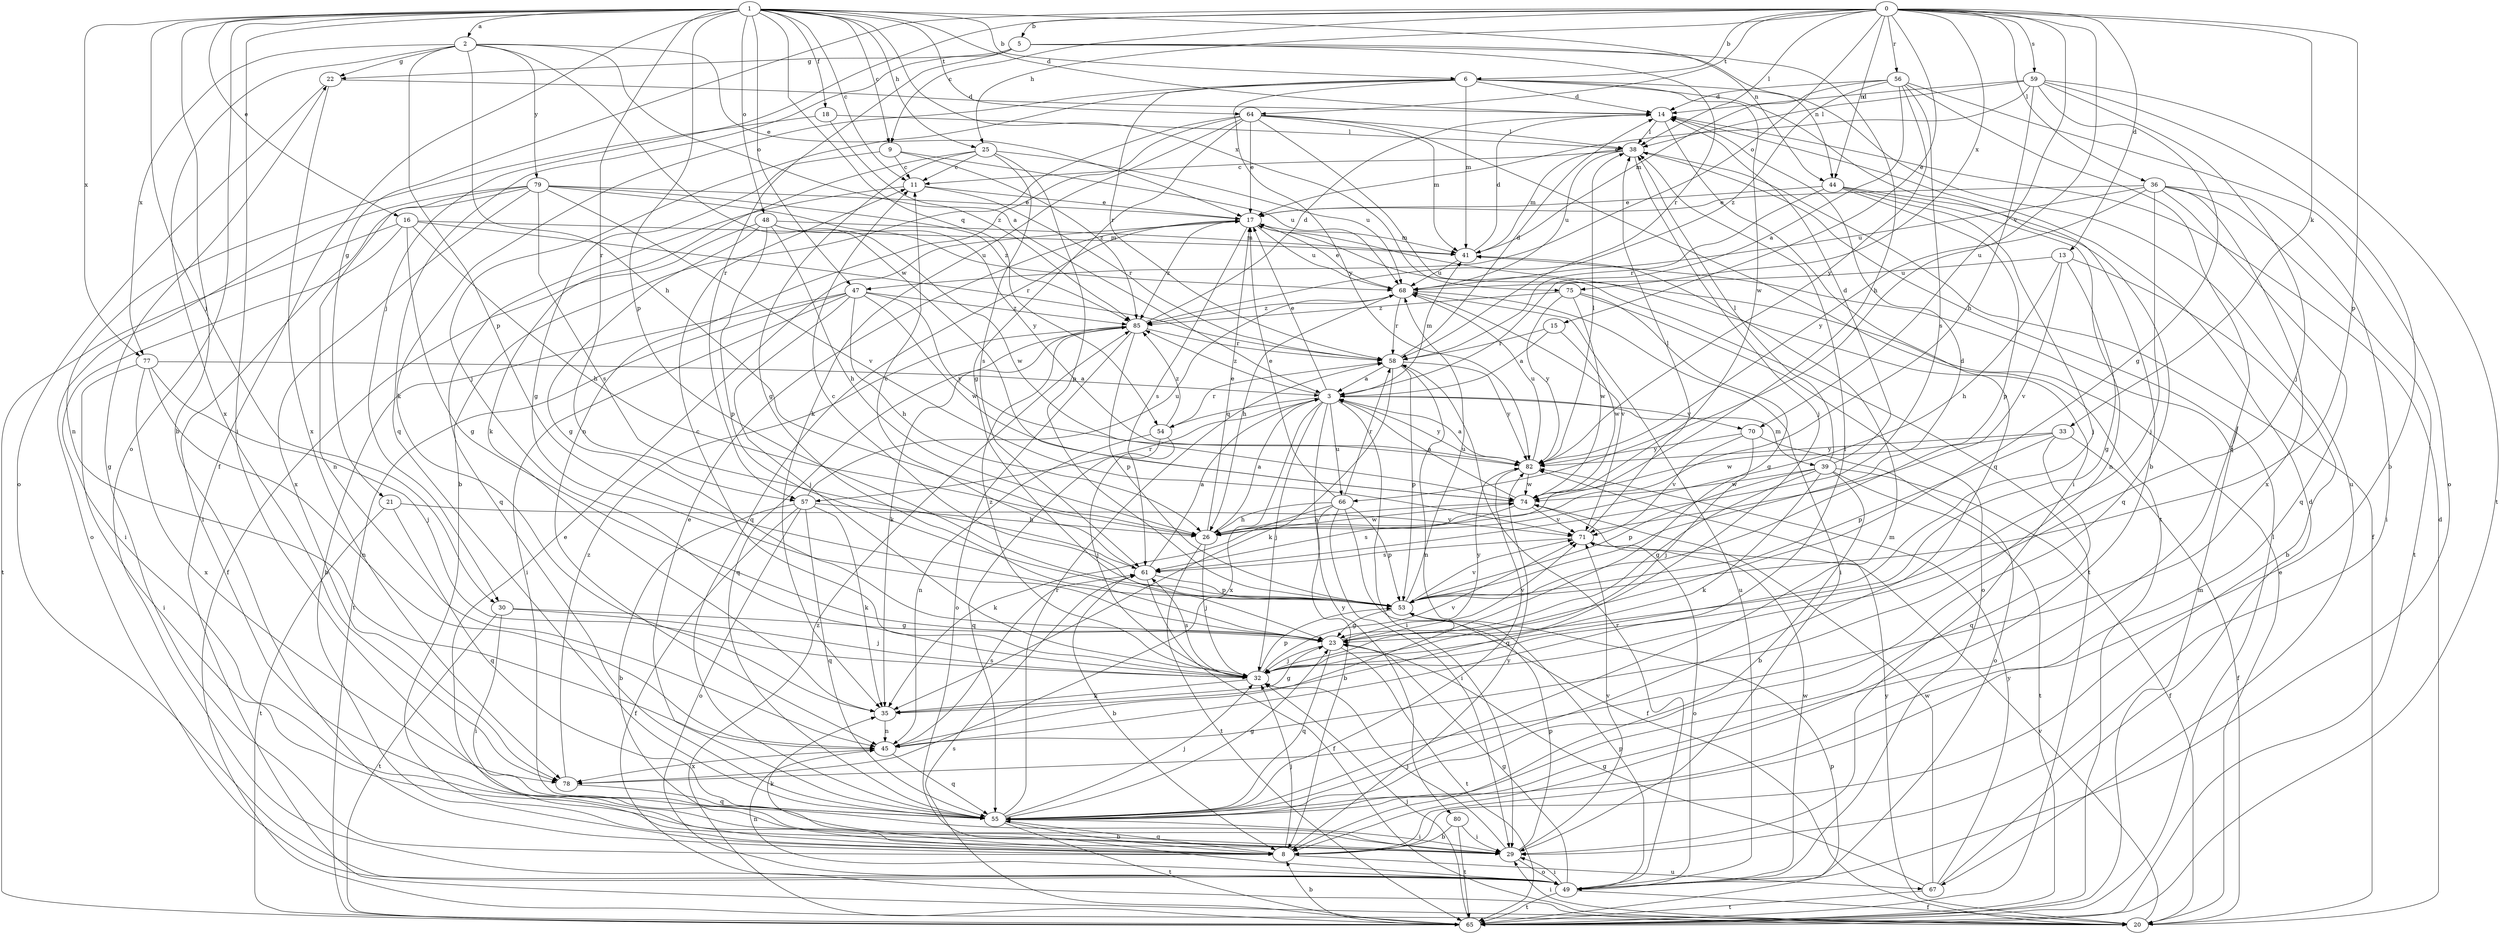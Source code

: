 strict digraph  {
0;
1;
2;
3;
5;
6;
8;
9;
11;
13;
14;
15;
16;
17;
18;
20;
21;
22;
23;
25;
26;
29;
30;
32;
33;
35;
36;
38;
39;
41;
44;
45;
47;
48;
49;
53;
54;
55;
56;
57;
58;
59;
61;
64;
65;
66;
67;
68;
70;
71;
74;
75;
77;
78;
79;
80;
82;
85;
0 -> 5  [label=b];
0 -> 6  [label=b];
0 -> 9  [label=c];
0 -> 13  [label=d];
0 -> 15  [label=e];
0 -> 21  [label=g];
0 -> 25  [label=h];
0 -> 30  [label=j];
0 -> 33  [label=k];
0 -> 36  [label=l];
0 -> 38  [label=l];
0 -> 44  [label=n];
0 -> 47  [label=o];
0 -> 53  [label=p];
0 -> 56  [label=r];
0 -> 59  [label=s];
0 -> 64  [label=t];
0 -> 66  [label=u];
0 -> 70  [label=v];
0 -> 75  [label=x];
1 -> 2  [label=a];
1 -> 6  [label=b];
1 -> 8  [label=b];
1 -> 9  [label=c];
1 -> 11  [label=c];
1 -> 14  [label=d];
1 -> 16  [label=e];
1 -> 18  [label=f];
1 -> 20  [label=f];
1 -> 25  [label=h];
1 -> 29  [label=i];
1 -> 30  [label=j];
1 -> 44  [label=n];
1 -> 47  [label=o];
1 -> 48  [label=o];
1 -> 49  [label=o];
1 -> 53  [label=p];
1 -> 54  [label=q];
1 -> 57  [label=r];
1 -> 64  [label=t];
1 -> 75  [label=x];
1 -> 77  [label=x];
2 -> 3  [label=a];
2 -> 17  [label=e];
2 -> 22  [label=g];
2 -> 26  [label=h];
2 -> 53  [label=p];
2 -> 74  [label=w];
2 -> 77  [label=x];
2 -> 78  [label=x];
2 -> 79  [label=y];
3 -> 17  [label=e];
3 -> 29  [label=i];
3 -> 32  [label=j];
3 -> 39  [label=m];
3 -> 41  [label=m];
3 -> 54  [label=q];
3 -> 57  [label=r];
3 -> 66  [label=u];
3 -> 70  [label=v];
3 -> 78  [label=x];
3 -> 80  [label=y];
3 -> 82  [label=y];
3 -> 85  [label=z];
5 -> 22  [label=g];
5 -> 26  [label=h];
5 -> 44  [label=n];
5 -> 55  [label=q];
5 -> 57  [label=r];
5 -> 58  [label=r];
6 -> 8  [label=b];
6 -> 14  [label=d];
6 -> 32  [label=j];
6 -> 35  [label=k];
6 -> 41  [label=m];
6 -> 58  [label=r];
6 -> 67  [label=u];
6 -> 74  [label=w];
6 -> 82  [label=y];
8 -> 17  [label=e];
8 -> 22  [label=g];
8 -> 32  [label=j];
8 -> 35  [label=k];
8 -> 55  [label=q];
8 -> 67  [label=u];
8 -> 82  [label=y];
9 -> 11  [label=c];
9 -> 23  [label=g];
9 -> 68  [label=u];
9 -> 85  [label=z];
11 -> 17  [label=e];
11 -> 55  [label=q];
11 -> 58  [label=r];
13 -> 8  [label=b];
13 -> 23  [label=g];
13 -> 26  [label=h];
13 -> 68  [label=u];
13 -> 71  [label=v];
14 -> 38  [label=l];
14 -> 55  [label=q];
15 -> 3  [label=a];
15 -> 58  [label=r];
15 -> 74  [label=w];
16 -> 23  [label=g];
16 -> 26  [label=h];
16 -> 29  [label=i];
16 -> 41  [label=m];
16 -> 58  [label=r];
16 -> 65  [label=t];
17 -> 41  [label=m];
17 -> 55  [label=q];
17 -> 61  [label=s];
17 -> 65  [label=t];
17 -> 68  [label=u];
17 -> 85  [label=z];
18 -> 38  [label=l];
18 -> 45  [label=n];
18 -> 85  [label=z];
20 -> 14  [label=d];
20 -> 17  [label=e];
20 -> 29  [label=i];
20 -> 71  [label=v];
20 -> 82  [label=y];
21 -> 55  [label=q];
21 -> 65  [label=t];
21 -> 71  [label=v];
22 -> 14  [label=d];
22 -> 49  [label=o];
22 -> 78  [label=x];
23 -> 32  [label=j];
23 -> 55  [label=q];
23 -> 65  [label=t];
23 -> 71  [label=v];
23 -> 82  [label=y];
25 -> 11  [label=c];
25 -> 23  [label=g];
25 -> 35  [label=k];
25 -> 53  [label=p];
25 -> 61  [label=s];
25 -> 68  [label=u];
26 -> 3  [label=a];
26 -> 17  [label=e];
26 -> 32  [label=j];
26 -> 65  [label=t];
26 -> 74  [label=w];
29 -> 32  [label=j];
29 -> 49  [label=o];
29 -> 53  [label=p];
29 -> 71  [label=v];
30 -> 23  [label=g];
30 -> 29  [label=i];
30 -> 32  [label=j];
30 -> 65  [label=t];
32 -> 11  [label=c];
32 -> 35  [label=k];
32 -> 53  [label=p];
32 -> 61  [label=s];
32 -> 71  [label=v];
32 -> 85  [label=z];
33 -> 20  [label=f];
33 -> 53  [label=p];
33 -> 55  [label=q];
33 -> 74  [label=w];
33 -> 82  [label=y];
35 -> 23  [label=g];
35 -> 45  [label=n];
36 -> 17  [label=e];
36 -> 29  [label=i];
36 -> 32  [label=j];
36 -> 55  [label=q];
36 -> 65  [label=t];
36 -> 68  [label=u];
36 -> 78  [label=x];
36 -> 82  [label=y];
38 -> 11  [label=c];
38 -> 20  [label=f];
38 -> 32  [label=j];
38 -> 41  [label=m];
38 -> 68  [label=u];
39 -> 8  [label=b];
39 -> 14  [label=d];
39 -> 20  [label=f];
39 -> 23  [label=g];
39 -> 35  [label=k];
39 -> 38  [label=l];
39 -> 53  [label=p];
39 -> 65  [label=t];
39 -> 74  [label=w];
41 -> 14  [label=d];
41 -> 68  [label=u];
44 -> 17  [label=e];
44 -> 32  [label=j];
44 -> 45  [label=n];
44 -> 53  [label=p];
44 -> 55  [label=q];
44 -> 58  [label=r];
45 -> 38  [label=l];
45 -> 55  [label=q];
45 -> 61  [label=s];
45 -> 78  [label=x];
47 -> 8  [label=b];
47 -> 26  [label=h];
47 -> 29  [label=i];
47 -> 32  [label=j];
47 -> 65  [label=t];
47 -> 74  [label=w];
47 -> 82  [label=y];
47 -> 85  [label=z];
48 -> 20  [label=f];
48 -> 23  [label=g];
48 -> 26  [label=h];
48 -> 41  [label=m];
48 -> 53  [label=p];
48 -> 68  [label=u];
48 -> 74  [label=w];
49 -> 20  [label=f];
49 -> 23  [label=g];
49 -> 29  [label=i];
49 -> 45  [label=n];
49 -> 53  [label=p];
49 -> 58  [label=r];
49 -> 65  [label=t];
49 -> 68  [label=u];
49 -> 74  [label=w];
53 -> 11  [label=c];
53 -> 14  [label=d];
53 -> 23  [label=g];
53 -> 68  [label=u];
53 -> 71  [label=v];
54 -> 32  [label=j];
54 -> 45  [label=n];
54 -> 55  [label=q];
54 -> 58  [label=r];
54 -> 85  [label=z];
55 -> 8  [label=b];
55 -> 17  [label=e];
55 -> 23  [label=g];
55 -> 29  [label=i];
55 -> 32  [label=j];
55 -> 41  [label=m];
55 -> 58  [label=r];
55 -> 65  [label=t];
56 -> 3  [label=a];
56 -> 14  [label=d];
56 -> 41  [label=m];
56 -> 49  [label=o];
56 -> 55  [label=q];
56 -> 61  [label=s];
56 -> 82  [label=y];
56 -> 85  [label=z];
57 -> 8  [label=b];
57 -> 20  [label=f];
57 -> 26  [label=h];
57 -> 35  [label=k];
57 -> 49  [label=o];
57 -> 55  [label=q];
57 -> 68  [label=u];
58 -> 3  [label=a];
58 -> 14  [label=d];
58 -> 35  [label=k];
58 -> 45  [label=n];
58 -> 53  [label=p];
58 -> 82  [label=y];
59 -> 8  [label=b];
59 -> 14  [label=d];
59 -> 17  [label=e];
59 -> 23  [label=g];
59 -> 26  [label=h];
59 -> 32  [label=j];
59 -> 38  [label=l];
59 -> 65  [label=t];
61 -> 3  [label=a];
61 -> 8  [label=b];
61 -> 11  [label=c];
61 -> 20  [label=f];
61 -> 53  [label=p];
64 -> 8  [label=b];
64 -> 17  [label=e];
64 -> 23  [label=g];
64 -> 29  [label=i];
64 -> 35  [label=k];
64 -> 38  [label=l];
64 -> 41  [label=m];
64 -> 45  [label=n];
64 -> 65  [label=t];
65 -> 8  [label=b];
65 -> 32  [label=j];
65 -> 38  [label=l];
65 -> 41  [label=m];
65 -> 53  [label=p];
65 -> 61  [label=s];
65 -> 85  [label=z];
66 -> 8  [label=b];
66 -> 17  [label=e];
66 -> 20  [label=f];
66 -> 26  [label=h];
66 -> 29  [label=i];
66 -> 35  [label=k];
66 -> 53  [label=p];
66 -> 58  [label=r];
67 -> 14  [label=d];
67 -> 23  [label=g];
67 -> 65  [label=t];
67 -> 74  [label=w];
67 -> 82  [label=y];
68 -> 17  [label=e];
68 -> 26  [label=h];
68 -> 29  [label=i];
68 -> 58  [label=r];
68 -> 71  [label=v];
68 -> 85  [label=z];
70 -> 32  [label=j];
70 -> 49  [label=o];
70 -> 71  [label=v];
70 -> 82  [label=y];
71 -> 38  [label=l];
71 -> 49  [label=o];
71 -> 61  [label=s];
74 -> 3  [label=a];
74 -> 26  [label=h];
74 -> 61  [label=s];
74 -> 71  [label=v];
75 -> 23  [label=g];
75 -> 49  [label=o];
75 -> 74  [label=w];
75 -> 82  [label=y];
75 -> 85  [label=z];
77 -> 3  [label=a];
77 -> 29  [label=i];
77 -> 32  [label=j];
77 -> 45  [label=n];
77 -> 78  [label=x];
78 -> 55  [label=q];
78 -> 85  [label=z];
79 -> 17  [label=e];
79 -> 29  [label=i];
79 -> 45  [label=n];
79 -> 49  [label=o];
79 -> 61  [label=s];
79 -> 71  [label=v];
79 -> 78  [label=x];
79 -> 82  [label=y];
79 -> 85  [label=z];
80 -> 8  [label=b];
80 -> 29  [label=i];
80 -> 65  [label=t];
82 -> 3  [label=a];
82 -> 38  [label=l];
82 -> 55  [label=q];
82 -> 68  [label=u];
82 -> 74  [label=w];
85 -> 14  [label=d];
85 -> 35  [label=k];
85 -> 49  [label=o];
85 -> 53  [label=p];
85 -> 55  [label=q];
85 -> 58  [label=r];
}
